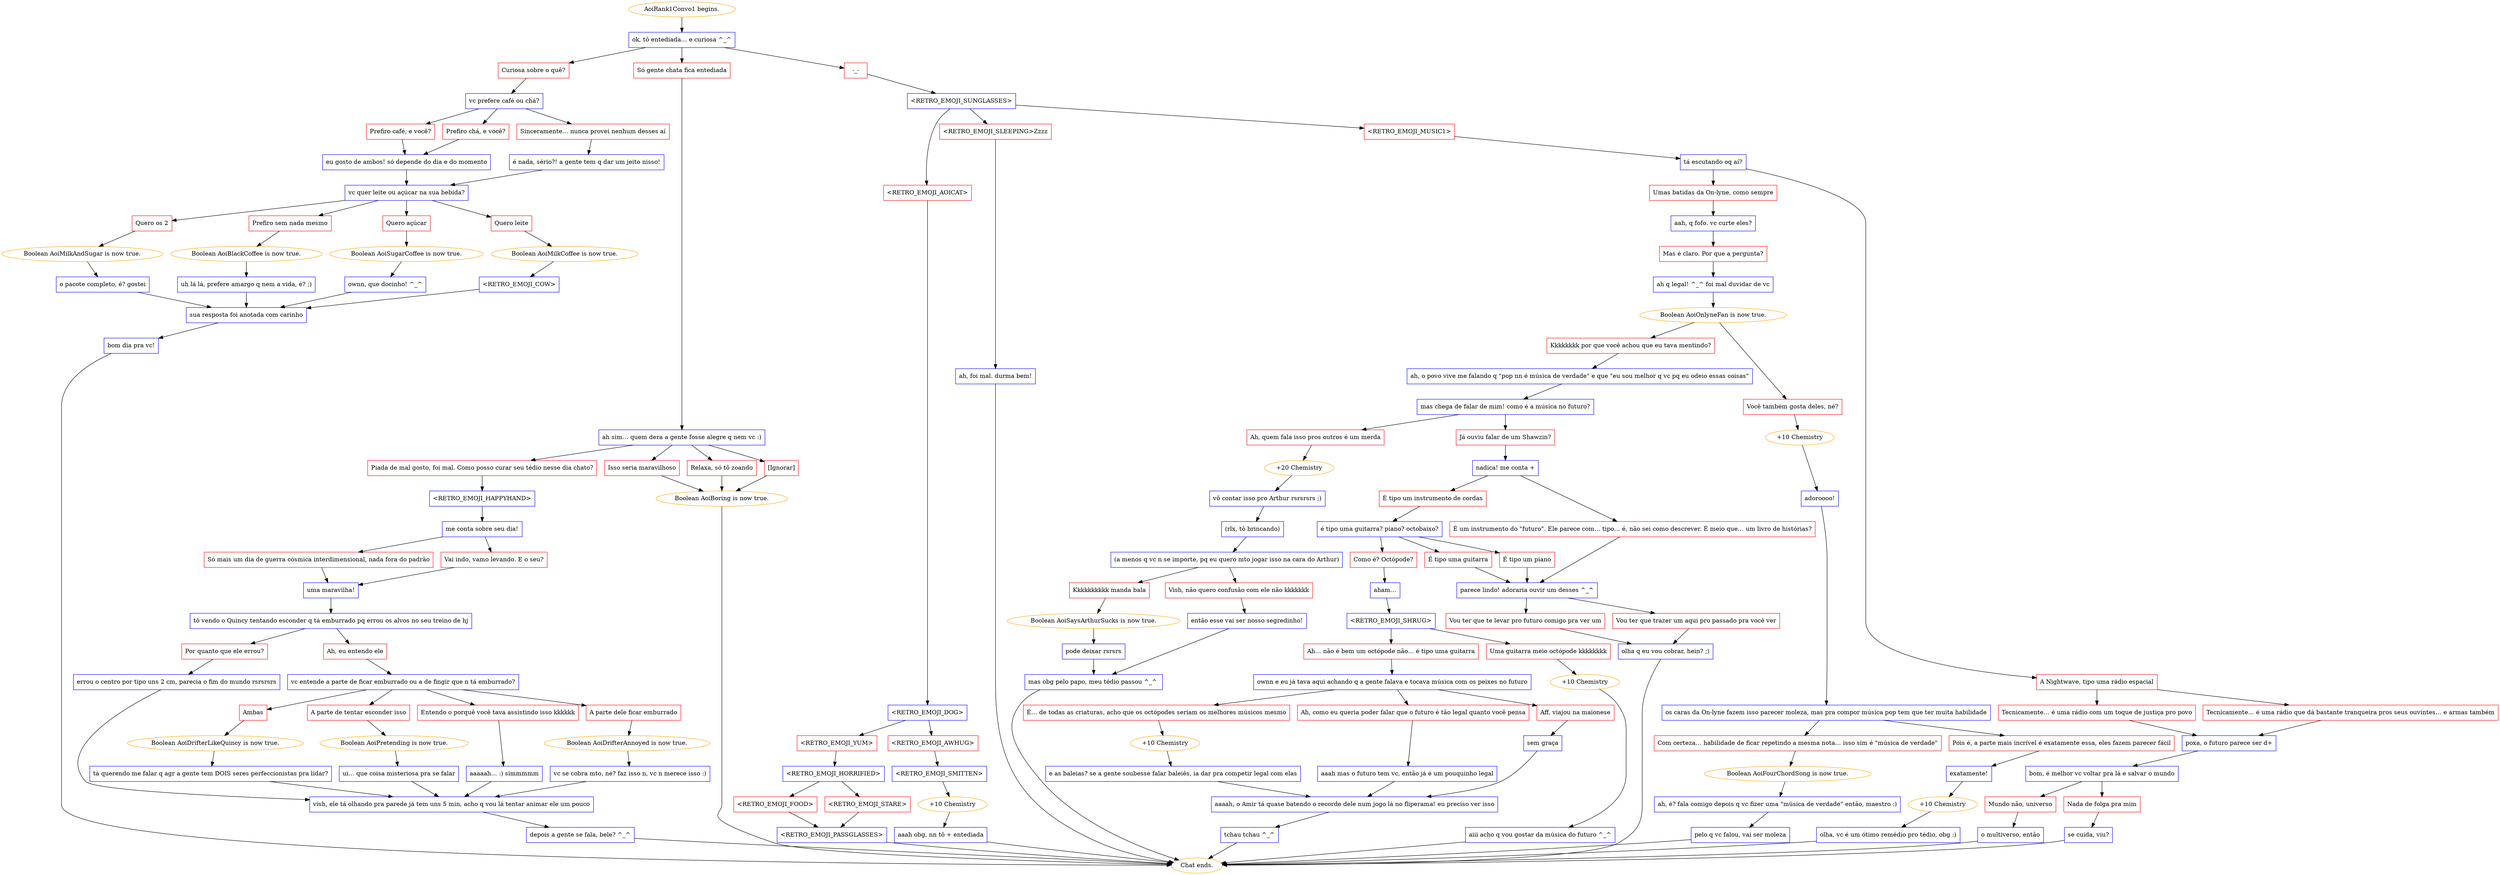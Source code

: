 digraph {
	"AoiRank1Convo1 begins." [color=orange];
		"AoiRank1Convo1 begins." -> j1482965853;
	j1482965853 [label="ok, tô entediada… e curiosa ^_^",shape=box,color=blue];
		j1482965853 -> j868033901;
		j1482965853 -> j1639451258;
		j1482965853 -> j1239788194;
	j868033901 [label="Curiosa sobre o quê?",shape=box,color=red];
		j868033901 -> j1807920014;
	j1639451258 [label="Só gente chata fica entediada",shape=box,color=red];
		j1639451258 -> j1475109183;
	j1239788194 [label="-_-",shape=box,color=red];
		j1239788194 -> j362087304;
	j1807920014 [label="vc prefere café ou chá?",shape=box,color=blue];
		j1807920014 -> j729754663;
		j1807920014 -> j4231981351;
		j1807920014 -> j3191282969;
	j1475109183 [label="ah sim… quem dera a gente fosse alegre q nem vc :)",shape=box,color=blue];
		j1475109183 -> j1517164652;
		j1475109183 -> j3319010371;
		j1475109183 -> j699744453;
		j1475109183 -> j2579416900;
	j362087304 [label="<RETRO_EMOJI_SUNGLASSES>",shape=box,color=blue];
		j362087304 -> j4189390004;
		j362087304 -> j4253265021;
		j362087304 -> j1359259364;
	j729754663 [label="Prefiro café, e você?",shape=box,color=red];
		j729754663 -> j3030714001;
	j4231981351 [label="Prefiro chá, e você?",shape=box,color=red];
		j4231981351 -> j3030714001;
	j3191282969 [label="Sinceramente… nunca provei nenhum desses aí",shape=box,color=red];
		j3191282969 -> j87940430;
	j1517164652 [label="Piada de mal gosto, foi mal. Como posso curar seu tédio nesse dia chato?",shape=box,color=red];
		j1517164652 -> j811014688;
	j3319010371 [label="Isso seria maravilhoso",shape=box,color=red];
		j3319010371 -> j3774960128;
	j699744453 [label="Relaxa, só tô zoando",shape=box,color=red];
		j699744453 -> j3774960128;
	j2579416900 [label="[Ignorar]",shape=box,color=red];
		j2579416900 -> j3774960128;
	j4189390004 [label="<RETRO_EMOJI_AOICAT>",shape=box,color=red];
		j4189390004 -> j2265653467;
	j4253265021 [label="<RETRO_EMOJI_SLEEPING>Zzzz",shape=box,color=red];
		j4253265021 -> j2745088882;
	j1359259364 [label="<RETRO_EMOJI_MUSIC1>",shape=box,color=red];
		j1359259364 -> j4252490210;
	j3030714001 [label="eu gosto de ambos! só depende do dia e do momento",shape=box,color=blue];
		j3030714001 -> j3330781626;
	j87940430 [label="é nada, sério?! a gente tem q dar um jeito nisso!",shape=box,color=blue];
		j87940430 -> j3330781626;
	j811014688 [label="<RETRO_EMOJI_HAPPYHAND>",shape=box,color=blue];
		j811014688 -> j415223465;
	j3774960128 [label="Boolean AoiBoring is now true.",color=orange];
		j3774960128 -> "Chat ends.";
	j2265653467 [label="<RETRO_EMOJI_DOG>",shape=box,color=blue];
		j2265653467 -> j826158780;
		j2265653467 -> j3763775492;
	j2745088882 [label="ah, foi mal. durma bem!",shape=box,color=blue];
		j2745088882 -> "Chat ends.";
	j4252490210 [label="tá escutando oq aí?",shape=box,color=blue];
		j4252490210 -> j3835534417;
		j4252490210 -> j2633110215;
	j3330781626 [label="vc quer leite ou açúcar na sua bebida?",shape=box,color=blue];
		j3330781626 -> j1665310258;
		j3330781626 -> j2300617787;
		j3330781626 -> j2504585723;
		j3330781626 -> j3297772472;
	j415223465 [label="me conta sobre seu dia!",shape=box,color=blue];
		j415223465 -> j1474182809;
		j415223465 -> j3212252726;
	"Chat ends." [color=orange];
	j826158780 [label="<RETRO_EMOJI_YUM>",shape=box,color=red];
		j826158780 -> j1965365248;
	j3763775492 [label="<RETRO_EMOJI_AWHUG>",shape=box,color=red];
		j3763775492 -> j3743995047;
	j3835534417 [label="Umas batidas da On-lyne, como sempre",shape=box,color=red];
		j3835534417 -> j3015966910;
	j2633110215 [label="A Nightwave, tipo uma rádio espacial",shape=box,color=red];
		j2633110215 -> j560826256;
		j2633110215 -> j2921710315;
	j1665310258 [label="Quero os 2",shape=box,color=red];
		j1665310258 -> j562076651;
	j2300617787 [label="Prefiro sem nada mesmo",shape=box,color=red];
		j2300617787 -> j508439648;
	j2504585723 [label="Quero açúcar",shape=box,color=red];
		j2504585723 -> j1566952810;
	j3297772472 [label="Quero leite",shape=box,color=red];
		j3297772472 -> j1880417641;
	j1474182809 [label="Só mais um dia de guerra cósmica interdimensional, nada fora do padrão",shape=box,color=red];
		j1474182809 -> j1336213255;
	j3212252726 [label="Vai indo, vamo levando. E o seu?",shape=box,color=red];
		j3212252726 -> j1336213255;
	j1965365248 [label="<RETRO_EMOJI_HORRIFIED>",shape=box,color=blue];
		j1965365248 -> j1317376976;
		j1965365248 -> j4262695449;
	j3743995047 [label="<RETRO_EMOJI_SMITTEN>",shape=box,color=blue];
		j3743995047 -> j2114677301;
	j3015966910 [label="aah, q fofo. vc curte eles?",shape=box,color=blue];
		j3015966910 -> j1912910718;
	j560826256 [label="Tecnicamente… é uma rádio com um toque de justiça pro povo",shape=box,color=red];
		j560826256 -> j88105339;
	j2921710315 [label="Tecnicamente… é uma rádio que dá bastante tranqueira pros seus ouvintes… e armas também",shape=box,color=red];
		j2921710315 -> j88105339;
	j562076651 [label="Boolean AoiMilkAndSugar is now true.",color=orange];
		j562076651 -> j1261931941;
	j508439648 [label="Boolean AoiBlackCoffee is now true.",color=orange];
		j508439648 -> j2375689917;
	j1566952810 [label="Boolean AoiSugarCoffee is now true.",color=orange];
		j1566952810 -> j136713907;
	j1880417641 [label="Boolean AoiMilkCoffee is now true.",color=orange];
		j1880417641 -> j1701265938;
	j1336213255 [label="uma maravilha!",shape=box,color=blue];
		j1336213255 -> j2171846340;
	j1317376976 [label="<RETRO_EMOJI_FOOD>",shape=box,color=red];
		j1317376976 -> j3464171481;
	j4262695449 [label="<RETRO_EMOJI_STARE>",shape=box,color=red];
		j4262695449 -> j3464171481;
	j2114677301 [label="+10 Chemistry",color=orange];
		j2114677301 -> j3229422579;
	j1912910718 [label="Mas é claro. Por que a pergunta?",shape=box,color=red];
		j1912910718 -> j1428759351;
	j88105339 [label="poxa, o futuro parece ser d+",shape=box,color=blue];
		j88105339 -> j1746403215;
	j1261931941 [label="o pacote completo, é? gostei",shape=box,color=blue];
		j1261931941 -> j906893890;
	j2375689917 [label="uh lá lá, prefere amargo q nem a vida, é? ;)",shape=box,color=blue];
		j2375689917 -> j906893890;
	j136713907 [label="ownn, que docinho! ^_^",shape=box,color=blue];
		j136713907 -> j906893890;
	j1701265938 [label="<RETRO_EMOJI_COW>",shape=box,color=blue];
		j1701265938 -> j906893890;
	j2171846340 [label="tô vendo o Quincy tentando esconder q tá emburrado pq errou os alvos no seu treino de hj",shape=box,color=blue];
		j2171846340 -> j952935971;
		j2171846340 -> j490175828;
	j3464171481 [label="<RETRO_EMOJI_PASSGLASSES>",shape=box,color=blue];
		j3464171481 -> "Chat ends.";
	j3229422579 [label="aaah obg, nn tô + entediada",shape=box,color=blue];
		j3229422579 -> "Chat ends.";
	j1428759351 [label="ah q legal! ^_^ foi mal duvidar de vc",shape=box,color=blue];
		j1428759351 -> j1089824813;
	j1746403215 [label="bom, é melhor vc voltar pra lá e salvar o mundo",shape=box,color=blue];
		j1746403215 -> j3989894443;
		j1746403215 -> j176917651;
	j906893890 [label="sua resposta foi anotada com carinho",shape=box,color=blue];
		j906893890 -> j1315608665;
	j952935971 [label="Por quanto que ele errou?",shape=box,color=red];
		j952935971 -> j4133038530;
	j490175828 [label="Ah, eu entendo ele",shape=box,color=red];
		j490175828 -> j1511455537;
	j1089824813 [label="Boolean AoiOnlyneFan is now true.",color=orange];
		j1089824813 -> j2608082549;
		j1089824813 -> j421080017;
	j3989894443 [label="Mundo não, universo",shape=box,color=red];
		j3989894443 -> j3570022059;
	j176917651 [label="Nada de folga pra mim",shape=box,color=red];
		j176917651 -> j4066248849;
	j1315608665 [label="bom dia pra vc!",shape=box,color=blue];
		j1315608665 -> "Chat ends.";
	j4133038530 [label="errou o centro por tipo uns 2 cm, parecia o fim do mundo rsrsrsrs",shape=box,color=blue];
		j4133038530 -> j33112083;
	j1511455537 [label="vc entende a parte de ficar emburrado ou a de fingir que n tá emburrado?",shape=box,color=blue];
		j1511455537 -> j1751796516;
		j1511455537 -> j361077470;
		j1511455537 -> j2259140154;
		j1511455537 -> j3441667365;
	j2608082549 [label="Kkkkkkkk por que você achou que eu tava mentindo?",shape=box,color=red];
		j2608082549 -> j219005032;
	j421080017 [label="Você também gosta deles, né?",shape=box,color=red];
		j421080017 -> j3005328497;
	j3570022059 [label="o multiverso, então",shape=box,color=blue];
		j3570022059 -> "Chat ends.";
	j4066248849 [label="se cuida, viu?",shape=box,color=blue];
		j4066248849 -> "Chat ends.";
	j33112083 [label="vish, ele tá olhando pra parede já tem uns 5 min, acho q vou lá tentar animar ele um pouco",shape=box,color=blue];
		j33112083 -> j3118168203;
	j1751796516 [label="Ambas",shape=box,color=red];
		j1751796516 -> j453418224;
	j361077470 [label="A parte de tentar esconder isso",shape=box,color=red];
		j361077470 -> j1874249851;
	j2259140154 [label="Entendo o porquê você tava assistindo isso kkkkkk",shape=box,color=red];
		j2259140154 -> j1698739244;
	j3441667365 [label="A parte dele ficar emburrado",shape=box,color=red];
		j3441667365 -> j4244487945;
	j219005032 [label="ah, o povo vive me falando q \"pop nn é música de verdade\" e que \"eu sou melhor q vc pq eu odeio essas coisas\"",shape=box,color=blue];
		j219005032 -> j1699305574;
	j3005328497 [label="+10 Chemistry",color=orange];
		j3005328497 -> j1456524652;
	j3118168203 [label="depois a gente se fala, bele? ^_^",shape=box,color=blue];
		j3118168203 -> "Chat ends.";
	j453418224 [label="Boolean AoiDrifterLikeQuincy is now true.",color=orange];
		j453418224 -> j911651893;
	j1874249851 [label="Boolean AoiPretending is now true.",color=orange];
		j1874249851 -> j853954904;
	j1698739244 [label="aaaaah… :) simmmmm",shape=box,color=blue];
		j1698739244 -> j33112083;
	j4244487945 [label="Boolean AoiDrifterAnnoyed is now true.",color=orange];
		j4244487945 -> j4221235997;
	j1699305574 [label="mas chega de falar de mim! como é a música no futuro?",shape=box,color=blue];
		j1699305574 -> j3149332588;
		j1699305574 -> j2004481715;
	j1456524652 [label="adoroooo!",shape=box,color=blue];
		j1456524652 -> j407688049;
	j911651893 [label="tá querendo me falar q agr a gente tem DOIS seres perfeccionistas pra lidar?",shape=box,color=blue];
		j911651893 -> j33112083;
	j853954904 [label="ui… que coisa misteriosa pra se falar",shape=box,color=blue];
		j853954904 -> j33112083;
	j4221235997 [label="vc se cobra mto, né? faz isso n, vc n merece isso :)",shape=box,color=blue];
		j4221235997 -> j33112083;
	j3149332588 [label="Ah, quem fala isso pros outros é um merda",shape=box,color=red];
		j3149332588 -> j1180075361;
	j2004481715 [label="Já ouviu falar de um Shawzin?",shape=box,color=red];
		j2004481715 -> j2082984426;
	j407688049 [label="os caras da On-lyne fazem isso parecer moleza, mas pra compor música pop tem que ter muita habilidade",shape=box,color=blue];
		j407688049 -> j3894905602;
		j407688049 -> j620486749;
	j1180075361 [label="+20 Chemistry",color=orange];
		j1180075361 -> j3737040141;
	j2082984426 [label="nadica! me conta +",shape=box,color=blue];
		j2082984426 -> j1222533294;
		j2082984426 -> j3062732580;
	j3894905602 [label="Com certeza… habilidade de ficar repetindo a mesma nota… isso sim é \"música de verdade\"",shape=box,color=red];
		j3894905602 -> j41990160;
	j620486749 [label="Pois é, a parte mais incrível é exatamente essa, eles fazem parecer fácil",shape=box,color=red];
		j620486749 -> j778099663;
	j3737040141 [label="vô contar isso pro Arthur rsrsrsrs ;)",shape=box,color=blue];
		j3737040141 -> j140939572;
	j1222533294 [label="É tipo um instrumento de cordas",shape=box,color=red];
		j1222533294 -> j3861022373;
	j3062732580 [label="É um instrumento do \"futuro\". Ele parece com… tipo… é, não sei como descrever. É meio que… um livro de histórias?",shape=box,color=red];
		j3062732580 -> j1822577224;
	j41990160 [label="Boolean AoiFourChordSong is now true.",color=orange];
		j41990160 -> j1390576204;
	j778099663 [label="exatamente!",shape=box,color=blue];
		j778099663 -> j2711423469;
	j140939572 [label="(rlx, tô brincando)",shape=box,color=blue];
		j140939572 -> j802028696;
	j3861022373 [label="é tipo uma guitarra? piano? octobaixo?",shape=box,color=blue];
		j3861022373 -> j1626582867;
		j3861022373 -> j583632948;
		j3861022373 -> j3530694290;
	j1822577224 [label="parece lindo! adoraria ouvir um desses ^_^",shape=box,color=blue];
		j1822577224 -> j499133730;
		j1822577224 -> j2287759178;
	j1390576204 [label="ah, é? fala comigo depois q vc fizer uma \"música de verdade\" então, maestro :)",shape=box,color=blue];
		j1390576204 -> j3004122907;
	j2711423469 [label="+10 Chemistry",color=orange];
		j2711423469 -> j4255664781;
	j802028696 [label="(a menos q vc n se importe, pq eu quero mto jogar isso na cara do Arthur)",shape=box,color=blue];
		j802028696 -> j149114123;
		j802028696 -> j2634293847;
	j1626582867 [label="Como é? Octópode?",shape=box,color=red];
		j1626582867 -> j4229628679;
	j583632948 [label="É tipo uma guitarra",shape=box,color=red];
		j583632948 -> j1822577224;
	j3530694290 [label="É tipo um piano",shape=box,color=red];
		j3530694290 -> j1822577224;
	j499133730 [label="Vou ter que te levar pro futuro comigo pra ver um",shape=box,color=red];
		j499133730 -> j3832800458;
	j2287759178 [label="Vou ter que trazer um aqui pro passado pra você ver",shape=box,color=red];
		j2287759178 -> j3832800458;
	j3004122907 [label="pelo q vc falou, vai ser moleza",shape=box,color=blue];
		j3004122907 -> "Chat ends.";
	j4255664781 [label="olha, vc é um ótimo remédio pro tédio, obg :)",shape=box,color=blue];
		j4255664781 -> "Chat ends.";
	j149114123 [label="Kkkkkkkkkk manda bala",shape=box,color=red];
		j149114123 -> j296192546;
	j2634293847 [label="Vish, não quero confusão com ele não kkkkkkk",shape=box,color=red];
		j2634293847 -> j4274656295;
	j4229628679 [label="aham…",shape=box,color=blue];
		j4229628679 -> j1093472439;
	j3832800458 [label="olha q eu vou cobrar, hein? ;)",shape=box,color=blue];
		j3832800458 -> "Chat ends.";
	j296192546 [label="Boolean AoiSaysArthurSucks is now true.",color=orange];
		j296192546 -> j3409375055;
	j4274656295 [label="então esse vai ser nosso segredinho!",shape=box,color=blue];
		j4274656295 -> j4138400933;
	j1093472439 [label="<RETRO_EMOJI_SHRUG>",shape=box,color=blue];
		j1093472439 -> j2329134387;
		j1093472439 -> j3529215063;
	j3409375055 [label="pode deixar rsrsrs",shape=box,color=blue];
		j3409375055 -> j4138400933;
	j4138400933 [label="mas obg pelo papo, meu tédio passou ^_^ ",shape=box,color=blue];
		j4138400933 -> "Chat ends.";
	j2329134387 [label="Ah… não é bem um octópode não… é tipo uma guitarra",shape=box,color=red];
		j2329134387 -> j1948049871;
	j3529215063 [label="Uma guitarra meio octópode kkkkkkkk",shape=box,color=red];
		j3529215063 -> j3807442495;
	j1948049871 [label="ownn e eu já tava aqui achando q a gente falava e tocava música com os peixes no futuro",shape=box,color=blue];
		j1948049871 -> j1765977137;
		j1948049871 -> j1993223939;
		j1948049871 -> j2840954279;
	j3807442495 [label="+10 Chemistry",color=orange];
		j3807442495 -> j1665531683;
	j1765977137 [label="É… de todas as criaturas, acho que os octópodes seriam os melhores músicos mesmo",shape=box,color=red];
		j1765977137 -> j719510860;
	j1993223939 [label="Ah, como eu queria poder falar que o futuro é tão legal quanto você pensa",shape=box,color=red];
		j1993223939 -> j24201269;
	j2840954279 [label="Aff, viajou na maionese",shape=box,color=red];
		j2840954279 -> j3546979840;
	j1665531683 [label="aiii acho q vou gostar da música do futuro ^_^",shape=box,color=blue];
		j1665531683 -> "Chat ends.";
	j719510860 [label="+10 Chemistry",color=orange];
		j719510860 -> j2128576178;
	j24201269 [label="aaah mas o futuro tem vc, então já é um pouquinho legal",shape=box,color=blue];
		j24201269 -> j3639072443;
	j3546979840 [label="sem graça",shape=box,color=blue];
		j3546979840 -> j3639072443;
	j2128576178 [label="e as baleias? se a gente soubesse falar baleiês, ia dar pra competir legal com elas",shape=box,color=blue];
		j2128576178 -> j3639072443;
	j3639072443 [label="aaaah, o Amir tá quase batendo o recorde dele num jogo lá no fliperama! eu preciso ver isso",shape=box,color=blue];
		j3639072443 -> j3614131847;
	j3614131847 [label="tchau tchau ^_^",shape=box,color=blue];
		j3614131847 -> "Chat ends.";
}